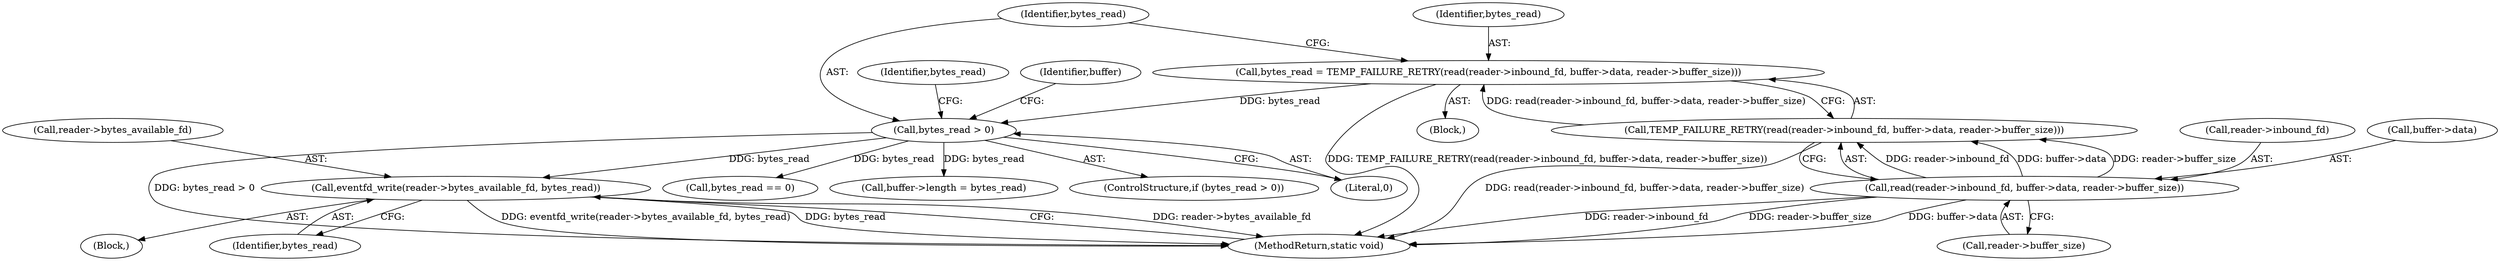 digraph "0_Android_472271b153c5dc53c28beac55480a8d8434b2d5c_58@API" {
"1000168" [label="(Call,eventfd_write(reader->bytes_available_fd, bytes_read))"];
"1000154" [label="(Call,bytes_read > 0)"];
"1000140" [label="(Call,bytes_read = TEMP_FAILURE_RETRY(read(reader->inbound_fd, buffer->data, reader->buffer_size)))"];
"1000142" [label="(Call,TEMP_FAILURE_RETRY(read(reader->inbound_fd, buffer->data, reader->buffer_size)))"];
"1000143" [label="(Call,read(reader->inbound_fd, buffer->data, reader->buffer_size))"];
"1000143" [label="(Call,read(reader->inbound_fd, buffer->data, reader->buffer_size))"];
"1000190" [label="(MethodReturn,static void)"];
"1000177" [label="(Identifier,bytes_read)"];
"1000156" [label="(Literal,0)"];
"1000168" [label="(Call,eventfd_write(reader->bytes_available_fd, bytes_read))"];
"1000150" [label="(Call,reader->buffer_size)"];
"1000141" [label="(Identifier,bytes_read)"];
"1000155" [label="(Identifier,bytes_read)"];
"1000140" [label="(Call,bytes_read = TEMP_FAILURE_RETRY(read(reader->inbound_fd, buffer->data, reader->buffer_size)))"];
"1000142" [label="(Call,TEMP_FAILURE_RETRY(read(reader->inbound_fd, buffer->data, reader->buffer_size)))"];
"1000157" [label="(Block,)"];
"1000144" [label="(Call,reader->inbound_fd)"];
"1000176" [label="(Call,bytes_read == 0)"];
"1000158" [label="(Call,buffer->length = bytes_read)"];
"1000102" [label="(Block,)"];
"1000153" [label="(ControlStructure,if (bytes_read > 0))"];
"1000154" [label="(Call,bytes_read > 0)"];
"1000172" [label="(Identifier,bytes_read)"];
"1000160" [label="(Identifier,buffer)"];
"1000147" [label="(Call,buffer->data)"];
"1000169" [label="(Call,reader->bytes_available_fd)"];
"1000168" -> "1000157"  [label="AST: "];
"1000168" -> "1000172"  [label="CFG: "];
"1000169" -> "1000168"  [label="AST: "];
"1000172" -> "1000168"  [label="AST: "];
"1000190" -> "1000168"  [label="CFG: "];
"1000168" -> "1000190"  [label="DDG: reader->bytes_available_fd"];
"1000168" -> "1000190"  [label="DDG: eventfd_write(reader->bytes_available_fd, bytes_read)"];
"1000168" -> "1000190"  [label="DDG: bytes_read"];
"1000154" -> "1000168"  [label="DDG: bytes_read"];
"1000154" -> "1000153"  [label="AST: "];
"1000154" -> "1000156"  [label="CFG: "];
"1000155" -> "1000154"  [label="AST: "];
"1000156" -> "1000154"  [label="AST: "];
"1000160" -> "1000154"  [label="CFG: "];
"1000177" -> "1000154"  [label="CFG: "];
"1000154" -> "1000190"  [label="DDG: bytes_read > 0"];
"1000140" -> "1000154"  [label="DDG: bytes_read"];
"1000154" -> "1000158"  [label="DDG: bytes_read"];
"1000154" -> "1000176"  [label="DDG: bytes_read"];
"1000140" -> "1000102"  [label="AST: "];
"1000140" -> "1000142"  [label="CFG: "];
"1000141" -> "1000140"  [label="AST: "];
"1000142" -> "1000140"  [label="AST: "];
"1000155" -> "1000140"  [label="CFG: "];
"1000140" -> "1000190"  [label="DDG: TEMP_FAILURE_RETRY(read(reader->inbound_fd, buffer->data, reader->buffer_size))"];
"1000142" -> "1000140"  [label="DDG: read(reader->inbound_fd, buffer->data, reader->buffer_size)"];
"1000142" -> "1000143"  [label="CFG: "];
"1000143" -> "1000142"  [label="AST: "];
"1000142" -> "1000190"  [label="DDG: read(reader->inbound_fd, buffer->data, reader->buffer_size)"];
"1000143" -> "1000142"  [label="DDG: reader->inbound_fd"];
"1000143" -> "1000142"  [label="DDG: buffer->data"];
"1000143" -> "1000142"  [label="DDG: reader->buffer_size"];
"1000143" -> "1000150"  [label="CFG: "];
"1000144" -> "1000143"  [label="AST: "];
"1000147" -> "1000143"  [label="AST: "];
"1000150" -> "1000143"  [label="AST: "];
"1000143" -> "1000190"  [label="DDG: reader->inbound_fd"];
"1000143" -> "1000190"  [label="DDG: reader->buffer_size"];
"1000143" -> "1000190"  [label="DDG: buffer->data"];
}
